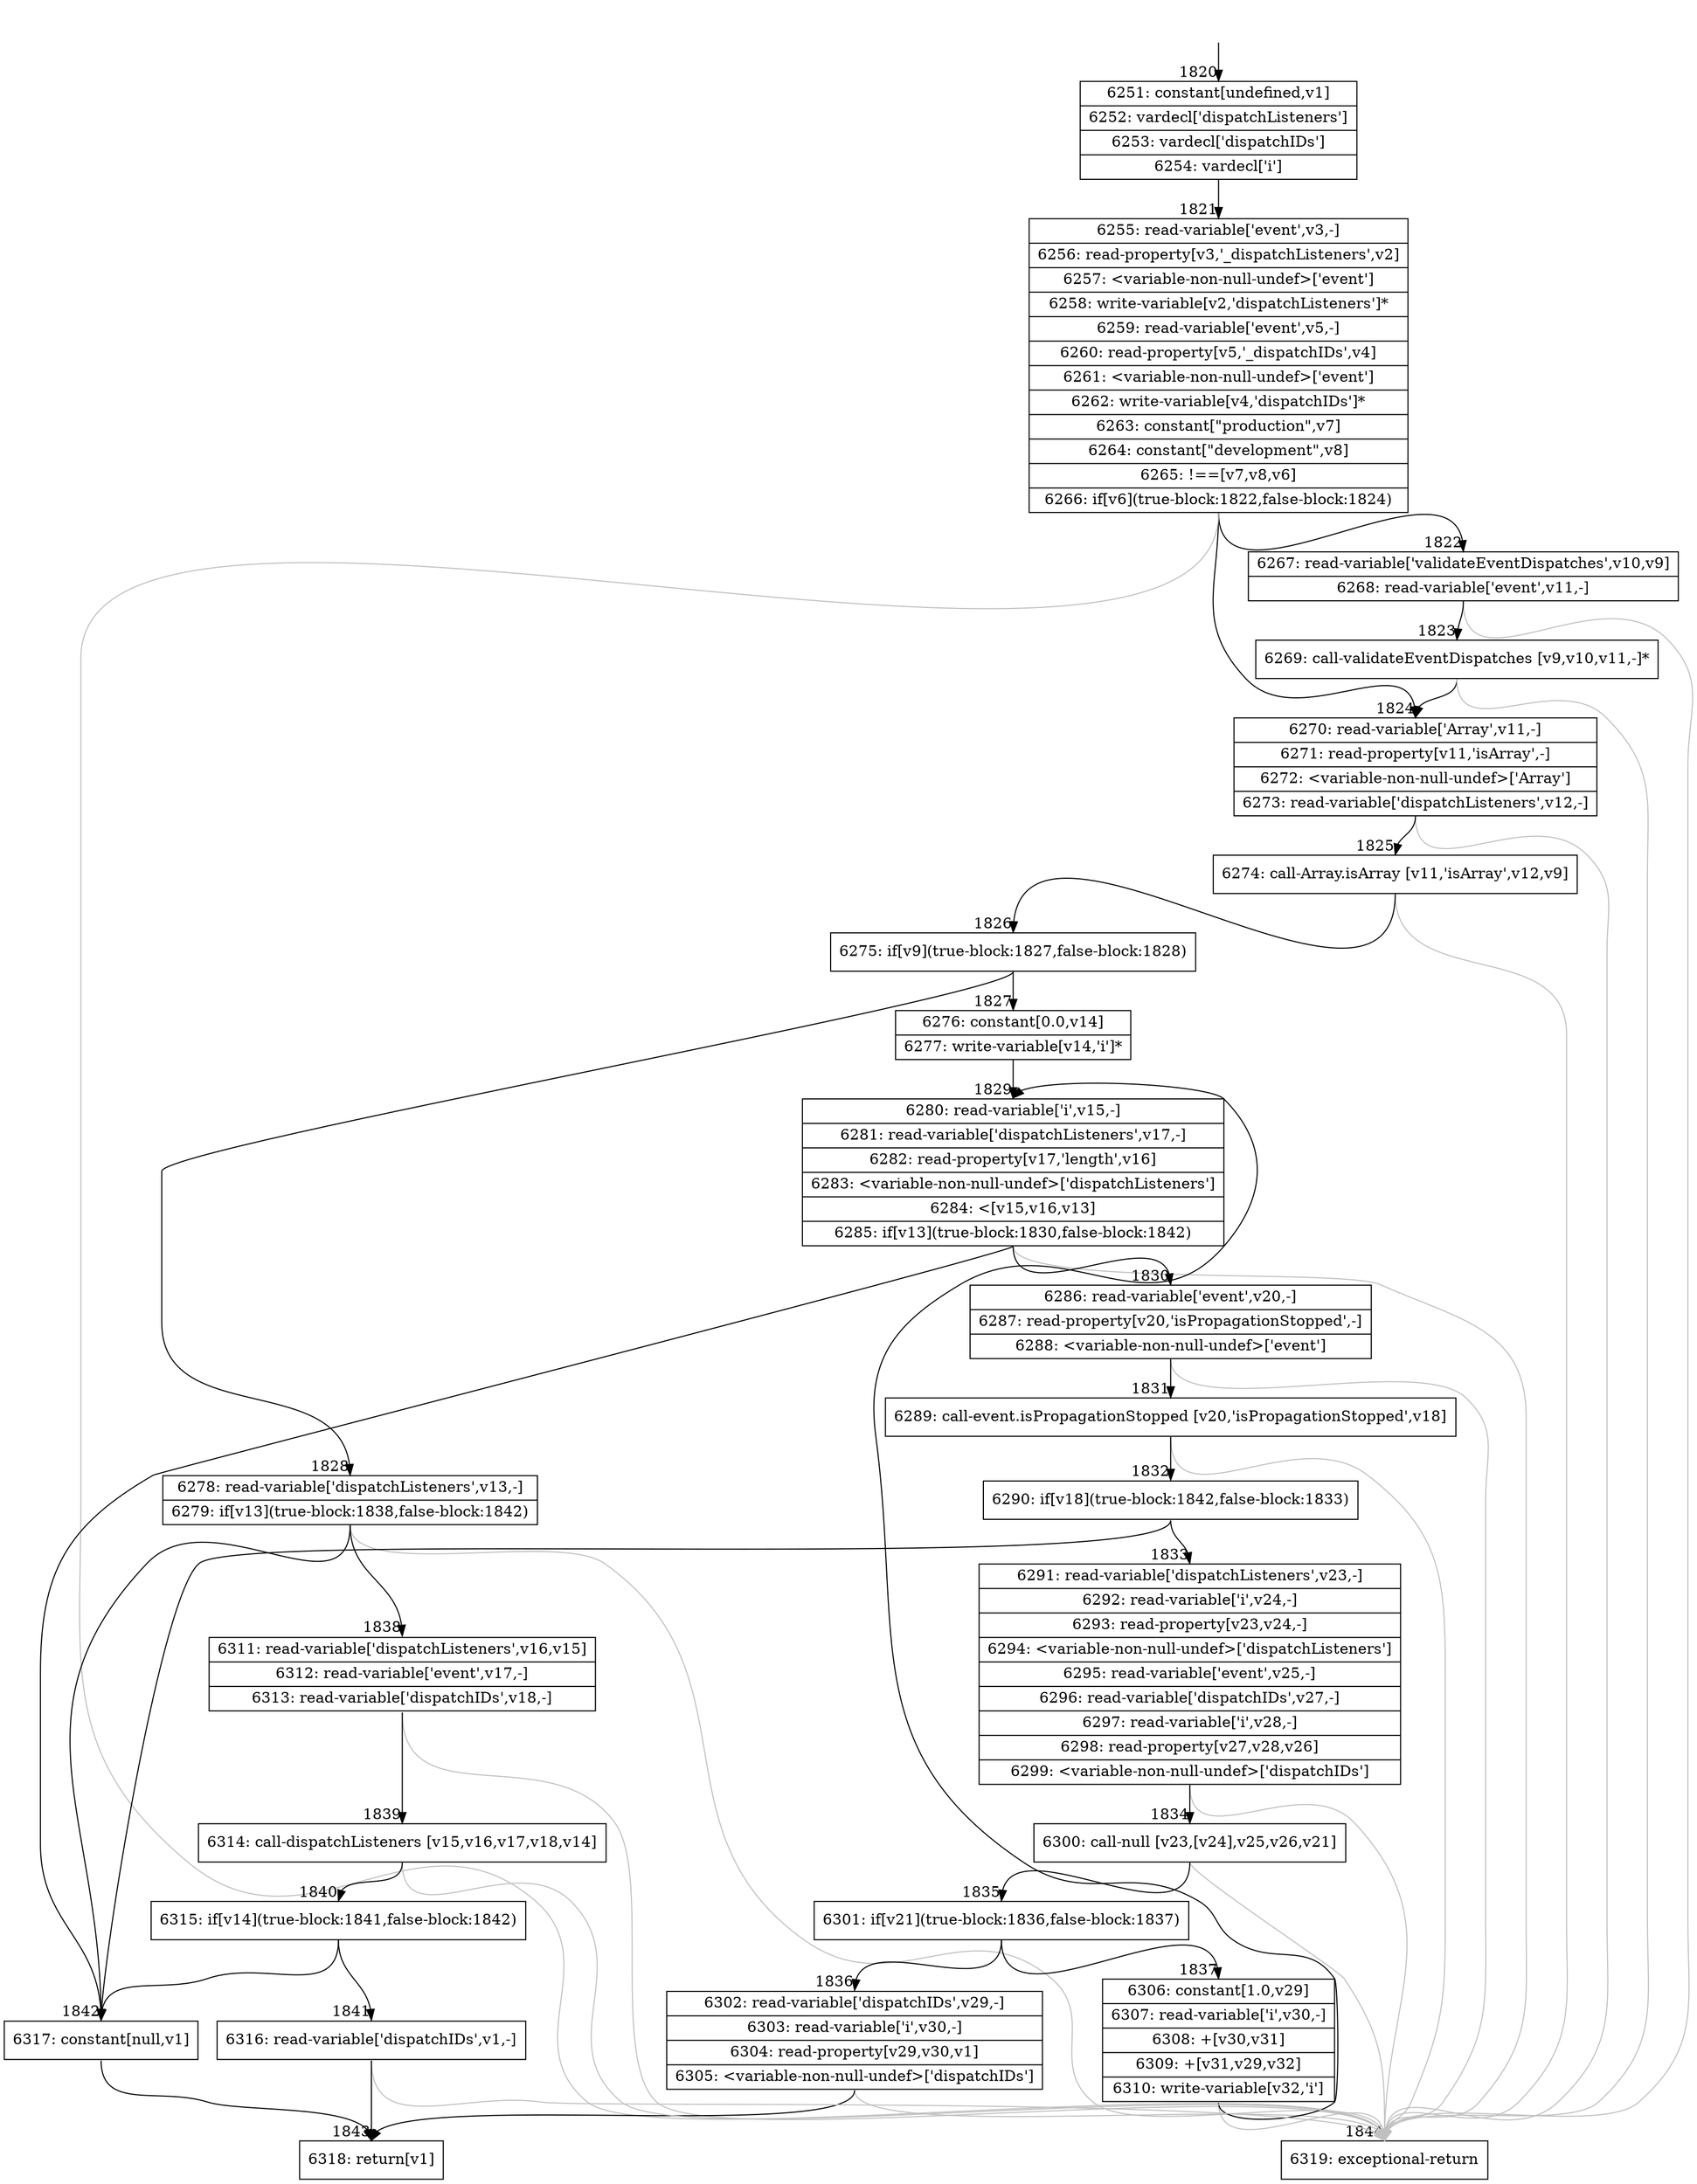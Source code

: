 digraph {
rankdir="TD"
BB_entry123[shape=none,label=""];
BB_entry123 -> BB1820 [tailport=s, headport=n, headlabel="    1820"]
BB1820 [shape=record label="{6251: constant[undefined,v1]|6252: vardecl['dispatchListeners']|6253: vardecl['dispatchIDs']|6254: vardecl['i']}" ] 
BB1820 -> BB1821 [tailport=s, headport=n, headlabel="      1821"]
BB1821 [shape=record label="{6255: read-variable['event',v3,-]|6256: read-property[v3,'_dispatchListeners',v2]|6257: \<variable-non-null-undef\>['event']|6258: write-variable[v2,'dispatchListeners']*|6259: read-variable['event',v5,-]|6260: read-property[v5,'_dispatchIDs',v4]|6261: \<variable-non-null-undef\>['event']|6262: write-variable[v4,'dispatchIDs']*|6263: constant[\"production\",v7]|6264: constant[\"development\",v8]|6265: !==[v7,v8,v6]|6266: if[v6](true-block:1822,false-block:1824)}" ] 
BB1821 -> BB1822 [tailport=s, headport=n, headlabel="      1822"]
BB1821 -> BB1824 [tailport=s, headport=n, headlabel="      1824"]
BB1821 -> BB1844 [tailport=s, headport=n, color=gray, headlabel="      1844"]
BB1822 [shape=record label="{6267: read-variable['validateEventDispatches',v10,v9]|6268: read-variable['event',v11,-]}" ] 
BB1822 -> BB1823 [tailport=s, headport=n, headlabel="      1823"]
BB1822 -> BB1844 [tailport=s, headport=n, color=gray]
BB1823 [shape=record label="{6269: call-validateEventDispatches [v9,v10,v11,-]*}" ] 
BB1823 -> BB1824 [tailport=s, headport=n]
BB1823 -> BB1844 [tailport=s, headport=n, color=gray]
BB1824 [shape=record label="{6270: read-variable['Array',v11,-]|6271: read-property[v11,'isArray',-]|6272: \<variable-non-null-undef\>['Array']|6273: read-variable['dispatchListeners',v12,-]}" ] 
BB1824 -> BB1825 [tailport=s, headport=n, headlabel="      1825"]
BB1824 -> BB1844 [tailport=s, headport=n, color=gray]
BB1825 [shape=record label="{6274: call-Array.isArray [v11,'isArray',v12,v9]}" ] 
BB1825 -> BB1826 [tailport=s, headport=n, headlabel="      1826"]
BB1825 -> BB1844 [tailport=s, headport=n, color=gray]
BB1826 [shape=record label="{6275: if[v9](true-block:1827,false-block:1828)}" ] 
BB1826 -> BB1827 [tailport=s, headport=n, headlabel="      1827"]
BB1826 -> BB1828 [tailport=s, headport=n, headlabel="      1828"]
BB1827 [shape=record label="{6276: constant[0.0,v14]|6277: write-variable[v14,'i']*}" ] 
BB1827 -> BB1829 [tailport=s, headport=n, headlabel="      1829"]
BB1828 [shape=record label="{6278: read-variable['dispatchListeners',v13,-]|6279: if[v13](true-block:1838,false-block:1842)}" ] 
BB1828 -> BB1838 [tailport=s, headport=n, headlabel="      1838"]
BB1828 -> BB1842 [tailport=s, headport=n, headlabel="      1842"]
BB1828 -> BB1844 [tailport=s, headport=n, color=gray]
BB1829 [shape=record label="{6280: read-variable['i',v15,-]|6281: read-variable['dispatchListeners',v17,-]|6282: read-property[v17,'length',v16]|6283: \<variable-non-null-undef\>['dispatchListeners']|6284: \<[v15,v16,v13]|6285: if[v13](true-block:1830,false-block:1842)}" ] 
BB1829 -> BB1830 [tailport=s, headport=n, headlabel="      1830"]
BB1829 -> BB1842 [tailport=s, headport=n]
BB1829 -> BB1844 [tailport=s, headport=n, color=gray]
BB1830 [shape=record label="{6286: read-variable['event',v20,-]|6287: read-property[v20,'isPropagationStopped',-]|6288: \<variable-non-null-undef\>['event']}" ] 
BB1830 -> BB1831 [tailport=s, headport=n, headlabel="      1831"]
BB1830 -> BB1844 [tailport=s, headport=n, color=gray]
BB1831 [shape=record label="{6289: call-event.isPropagationStopped [v20,'isPropagationStopped',v18]}" ] 
BB1831 -> BB1832 [tailport=s, headport=n, headlabel="      1832"]
BB1831 -> BB1844 [tailport=s, headport=n, color=gray]
BB1832 [shape=record label="{6290: if[v18](true-block:1842,false-block:1833)}" ] 
BB1832 -> BB1842 [tailport=s, headport=n]
BB1832 -> BB1833 [tailport=s, headport=n, headlabel="      1833"]
BB1833 [shape=record label="{6291: read-variable['dispatchListeners',v23,-]|6292: read-variable['i',v24,-]|6293: read-property[v23,v24,-]|6294: \<variable-non-null-undef\>['dispatchListeners']|6295: read-variable['event',v25,-]|6296: read-variable['dispatchIDs',v27,-]|6297: read-variable['i',v28,-]|6298: read-property[v27,v28,v26]|6299: \<variable-non-null-undef\>['dispatchIDs']}" ] 
BB1833 -> BB1834 [tailport=s, headport=n, headlabel="      1834"]
BB1833 -> BB1844 [tailport=s, headport=n, color=gray]
BB1834 [shape=record label="{6300: call-null [v23,[v24],v25,v26,v21]}" ] 
BB1834 -> BB1835 [tailport=s, headport=n, headlabel="      1835"]
BB1834 -> BB1844 [tailport=s, headport=n, color=gray]
BB1835 [shape=record label="{6301: if[v21](true-block:1836,false-block:1837)}" ] 
BB1835 -> BB1836 [tailport=s, headport=n, headlabel="      1836"]
BB1835 -> BB1837 [tailport=s, headport=n, headlabel="      1837"]
BB1836 [shape=record label="{6302: read-variable['dispatchIDs',v29,-]|6303: read-variable['i',v30,-]|6304: read-property[v29,v30,v1]|6305: \<variable-non-null-undef\>['dispatchIDs']}" ] 
BB1836 -> BB1843 [tailport=s, headport=n, headlabel="      1843"]
BB1836 -> BB1844 [tailport=s, headport=n, color=gray]
BB1837 [shape=record label="{6306: constant[1.0,v29]|6307: read-variable['i',v30,-]|6308: +[v30,v31]|6309: +[v31,v29,v32]|6310: write-variable[v32,'i']}" ] 
BB1837 -> BB1829 [tailport=s, headport=n]
BB1837 -> BB1844 [tailport=s, headport=n, color=gray]
BB1838 [shape=record label="{6311: read-variable['dispatchListeners',v16,v15]|6312: read-variable['event',v17,-]|6313: read-variable['dispatchIDs',v18,-]}" ] 
BB1838 -> BB1839 [tailport=s, headport=n, headlabel="      1839"]
BB1838 -> BB1844 [tailport=s, headport=n, color=gray]
BB1839 [shape=record label="{6314: call-dispatchListeners [v15,v16,v17,v18,v14]}" ] 
BB1839 -> BB1840 [tailport=s, headport=n, headlabel="      1840"]
BB1839 -> BB1844 [tailport=s, headport=n, color=gray]
BB1840 [shape=record label="{6315: if[v14](true-block:1841,false-block:1842)}" ] 
BB1840 -> BB1841 [tailport=s, headport=n, headlabel="      1841"]
BB1840 -> BB1842 [tailport=s, headport=n]
BB1841 [shape=record label="{6316: read-variable['dispatchIDs',v1,-]}" ] 
BB1841 -> BB1843 [tailport=s, headport=n]
BB1841 -> BB1844 [tailport=s, headport=n, color=gray]
BB1842 [shape=record label="{6317: constant[null,v1]}" ] 
BB1842 -> BB1843 [tailport=s, headport=n]
BB1843 [shape=record label="{6318: return[v1]}" ] 
BB1844 [shape=record label="{6319: exceptional-return}" ] 
//#$~ 3339
}
